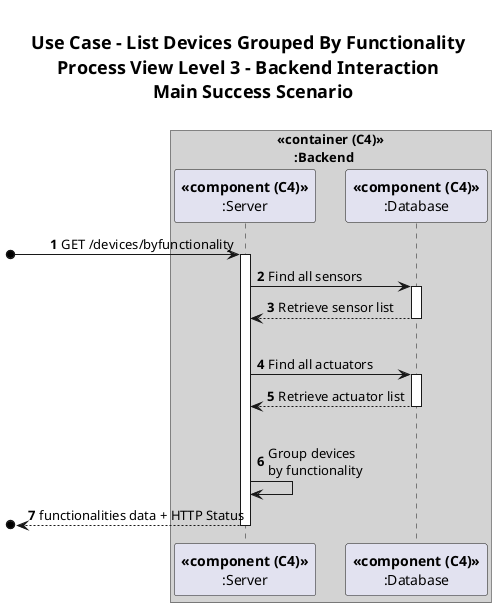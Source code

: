 @startuml
<style>
    title {
      HorizontalAlignment center
      FontSize 18
      padding 20
    }
</style>

title Use Case - List Devices Grouped By Functionality \nProcess View Level 3 - Backend Interaction \n Main Success Scenario
autonumber

!pragma teoz true

box "<<container (C4)>>\n     :Backend" #LightGrey
  participant "**<<component (C4)>>**\n:Server" as SERVER
  participant "**<<component (C4)>>**\n:Database" as DB
end box

[o-> SERVER : GET /devices/byfunctionality
activate SERVER

SERVER -> DB: Find all sensors
activate DB
DB --> SERVER: Retrieve sensor list
deactivate DB
|||
SERVER -> DB: Find all actuators
activate DB
DB --> SERVER: Retrieve actuator list
deactivate DB
|||
SERVER -> SERVER : Group devices \nby functionality


[o<-- SERVER : functionalities data + HTTP Status
deactivate SERVER

@enduml